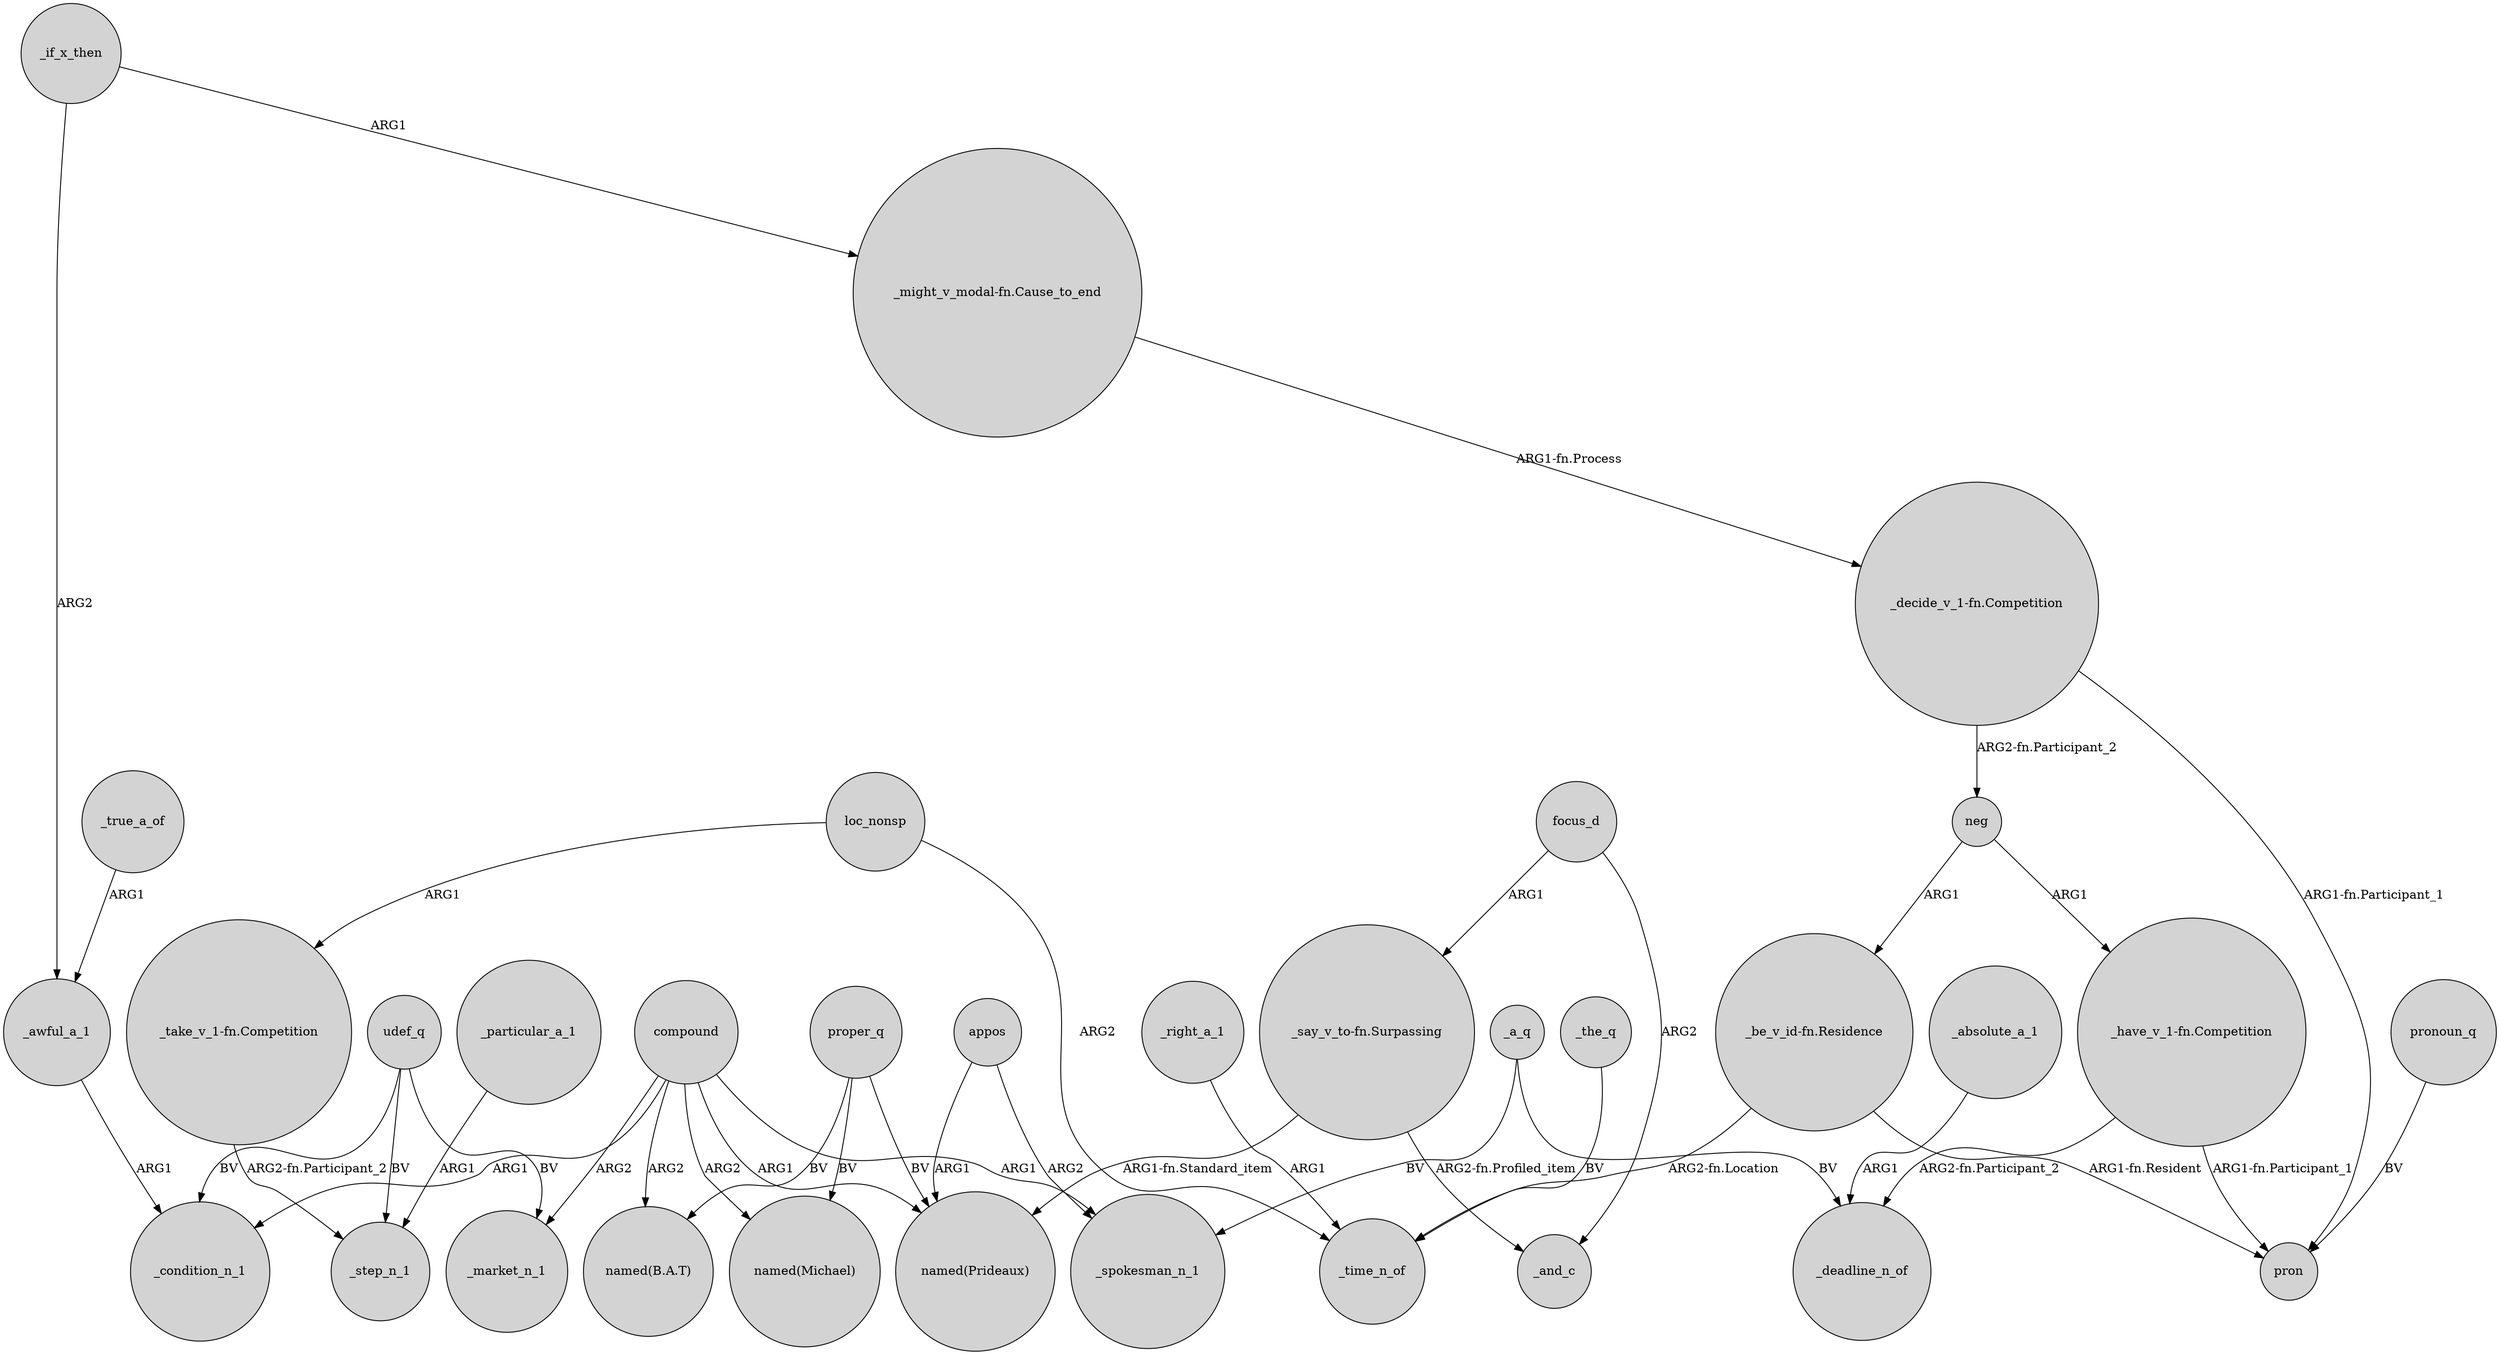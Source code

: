 digraph {
	node [shape=circle style=filled]
	udef_q -> _market_n_1 [label=BV]
	appos -> "named(Prideaux)" [label=ARG1]
	compound -> _spokesman_n_1 [label=ARG1]
	compound -> "named(Michael)" [label=ARG2]
	"_say_v_to-fn.Surpassing" -> "named(Prideaux)" [label="ARG1-fn.Standard_item"]
	"_take_v_1-fn.Competition" -> _step_n_1 [label="ARG2-fn.Participant_2"]
	"_decide_v_1-fn.Competition" -> neg [label="ARG2-fn.Participant_2"]
	compound -> _market_n_1 [label=ARG2]
	"_have_v_1-fn.Competition" -> pron [label="ARG1-fn.Participant_1"]
	"_might_v_modal-fn.Cause_to_end" -> "_decide_v_1-fn.Competition" [label="ARG1-fn.Process"]
	"_be_v_id-fn.Residence" -> pron [label="ARG1-fn.Resident"]
	_absolute_a_1 -> _deadline_n_of [label=ARG1]
	_true_a_of -> _awful_a_1 [label=ARG1]
	proper_q -> "named(Michael)" [label=BV]
	"_have_v_1-fn.Competition" -> _deadline_n_of [label="ARG2-fn.Participant_2"]
	_particular_a_1 -> _step_n_1 [label=ARG1]
	compound -> _condition_n_1 [label=ARG1]
	pronoun_q -> pron [label=BV]
	_a_q -> _deadline_n_of [label=BV]
	compound -> "named(Prideaux)" [label=ARG1]
	neg -> "_have_v_1-fn.Competition" [label=ARG1]
	compound -> "named(B.A.T)" [label=ARG2]
	_the_q -> _time_n_of [label=BV]
	loc_nonsp -> "_take_v_1-fn.Competition" [label=ARG1]
	_right_a_1 -> _time_n_of [label=ARG1]
	"_decide_v_1-fn.Competition" -> pron [label="ARG1-fn.Participant_1"]
	neg -> "_be_v_id-fn.Residence" [label=ARG1]
	"_say_v_to-fn.Surpassing" -> _and_c [label="ARG2-fn.Profiled_item"]
	udef_q -> _condition_n_1 [label=BV]
	_awful_a_1 -> _condition_n_1 [label=ARG1]
	appos -> _spokesman_n_1 [label=ARG2]
	loc_nonsp -> _time_n_of [label=ARG2]
	focus_d -> "_say_v_to-fn.Surpassing" [label=ARG1]
	_if_x_then -> "_might_v_modal-fn.Cause_to_end" [label=ARG1]
	"_be_v_id-fn.Residence" -> _time_n_of [label="ARG2-fn.Location"]
	_if_x_then -> _awful_a_1 [label=ARG2]
	proper_q -> "named(Prideaux)" [label=BV]
	_a_q -> _spokesman_n_1 [label=BV]
	udef_q -> _step_n_1 [label=BV]
	proper_q -> "named(B.A.T)" [label=BV]
	focus_d -> _and_c [label=ARG2]
}
